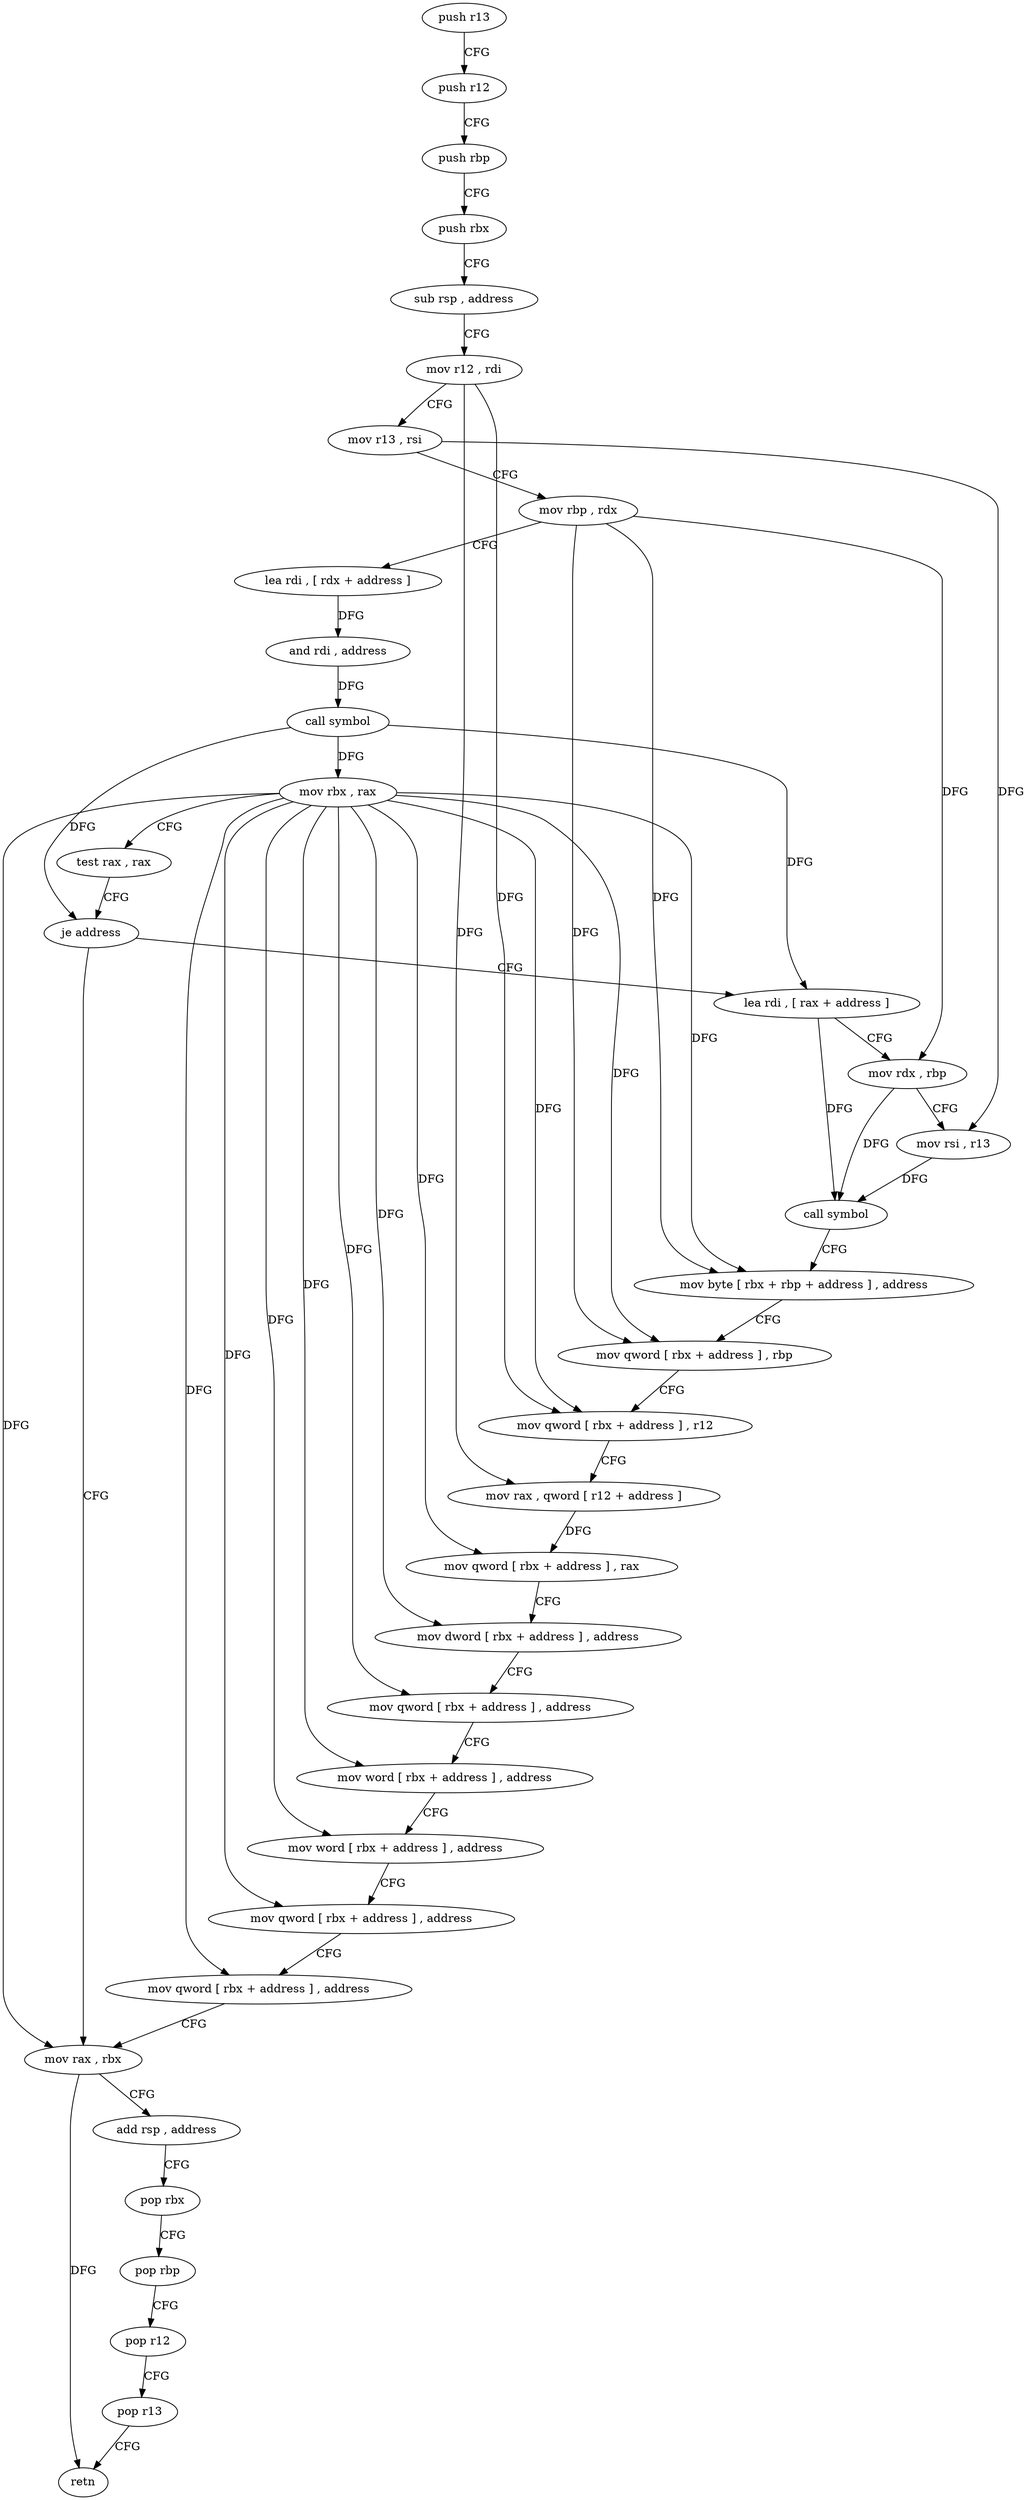 digraph "func" {
"4268098" [label = "push r13" ]
"4268100" [label = "push r12" ]
"4268102" [label = "push rbp" ]
"4268103" [label = "push rbx" ]
"4268104" [label = "sub rsp , address" ]
"4268108" [label = "mov r12 , rdi" ]
"4268111" [label = "mov r13 , rsi" ]
"4268114" [label = "mov rbp , rdx" ]
"4268117" [label = "lea rdi , [ rdx + address ]" ]
"4268124" [label = "and rdi , address" ]
"4268128" [label = "call symbol" ]
"4268133" [label = "mov rbx , rax" ]
"4268136" [label = "test rax , rax" ]
"4268139" [label = "je address" ]
"4268227" [label = "mov rax , rbx" ]
"4268141" [label = "lea rdi , [ rax + address ]" ]
"4268230" [label = "add rsp , address" ]
"4268234" [label = "pop rbx" ]
"4268235" [label = "pop rbp" ]
"4268236" [label = "pop r12" ]
"4268238" [label = "pop r13" ]
"4268240" [label = "retn" ]
"4268148" [label = "mov rdx , rbp" ]
"4268151" [label = "mov rsi , r13" ]
"4268154" [label = "call symbol" ]
"4268159" [label = "mov byte [ rbx + rbp + address ] , address" ]
"4268167" [label = "mov qword [ rbx + address ] , rbp" ]
"4268171" [label = "mov qword [ rbx + address ] , r12" ]
"4268175" [label = "mov rax , qword [ r12 + address ]" ]
"4268180" [label = "mov qword [ rbx + address ] , rax" ]
"4268184" [label = "mov dword [ rbx + address ] , address" ]
"4268191" [label = "mov qword [ rbx + address ] , address" ]
"4268199" [label = "mov word [ rbx + address ] , address" ]
"4268205" [label = "mov word [ rbx + address ] , address" ]
"4268211" [label = "mov qword [ rbx + address ] , address" ]
"4268219" [label = "mov qword [ rbx + address ] , address" ]
"4268098" -> "4268100" [ label = "CFG" ]
"4268100" -> "4268102" [ label = "CFG" ]
"4268102" -> "4268103" [ label = "CFG" ]
"4268103" -> "4268104" [ label = "CFG" ]
"4268104" -> "4268108" [ label = "CFG" ]
"4268108" -> "4268111" [ label = "CFG" ]
"4268108" -> "4268171" [ label = "DFG" ]
"4268108" -> "4268175" [ label = "DFG" ]
"4268111" -> "4268114" [ label = "CFG" ]
"4268111" -> "4268151" [ label = "DFG" ]
"4268114" -> "4268117" [ label = "CFG" ]
"4268114" -> "4268148" [ label = "DFG" ]
"4268114" -> "4268159" [ label = "DFG" ]
"4268114" -> "4268167" [ label = "DFG" ]
"4268117" -> "4268124" [ label = "DFG" ]
"4268124" -> "4268128" [ label = "DFG" ]
"4268128" -> "4268133" [ label = "DFG" ]
"4268128" -> "4268139" [ label = "DFG" ]
"4268128" -> "4268141" [ label = "DFG" ]
"4268133" -> "4268136" [ label = "CFG" ]
"4268133" -> "4268227" [ label = "DFG" ]
"4268133" -> "4268159" [ label = "DFG" ]
"4268133" -> "4268167" [ label = "DFG" ]
"4268133" -> "4268171" [ label = "DFG" ]
"4268133" -> "4268180" [ label = "DFG" ]
"4268133" -> "4268184" [ label = "DFG" ]
"4268133" -> "4268191" [ label = "DFG" ]
"4268133" -> "4268199" [ label = "DFG" ]
"4268133" -> "4268205" [ label = "DFG" ]
"4268133" -> "4268211" [ label = "DFG" ]
"4268133" -> "4268219" [ label = "DFG" ]
"4268136" -> "4268139" [ label = "CFG" ]
"4268139" -> "4268227" [ label = "CFG" ]
"4268139" -> "4268141" [ label = "CFG" ]
"4268227" -> "4268230" [ label = "CFG" ]
"4268227" -> "4268240" [ label = "DFG" ]
"4268141" -> "4268148" [ label = "CFG" ]
"4268141" -> "4268154" [ label = "DFG" ]
"4268230" -> "4268234" [ label = "CFG" ]
"4268234" -> "4268235" [ label = "CFG" ]
"4268235" -> "4268236" [ label = "CFG" ]
"4268236" -> "4268238" [ label = "CFG" ]
"4268238" -> "4268240" [ label = "CFG" ]
"4268148" -> "4268151" [ label = "CFG" ]
"4268148" -> "4268154" [ label = "DFG" ]
"4268151" -> "4268154" [ label = "DFG" ]
"4268154" -> "4268159" [ label = "CFG" ]
"4268159" -> "4268167" [ label = "CFG" ]
"4268167" -> "4268171" [ label = "CFG" ]
"4268171" -> "4268175" [ label = "CFG" ]
"4268175" -> "4268180" [ label = "DFG" ]
"4268180" -> "4268184" [ label = "CFG" ]
"4268184" -> "4268191" [ label = "CFG" ]
"4268191" -> "4268199" [ label = "CFG" ]
"4268199" -> "4268205" [ label = "CFG" ]
"4268205" -> "4268211" [ label = "CFG" ]
"4268211" -> "4268219" [ label = "CFG" ]
"4268219" -> "4268227" [ label = "CFG" ]
}
